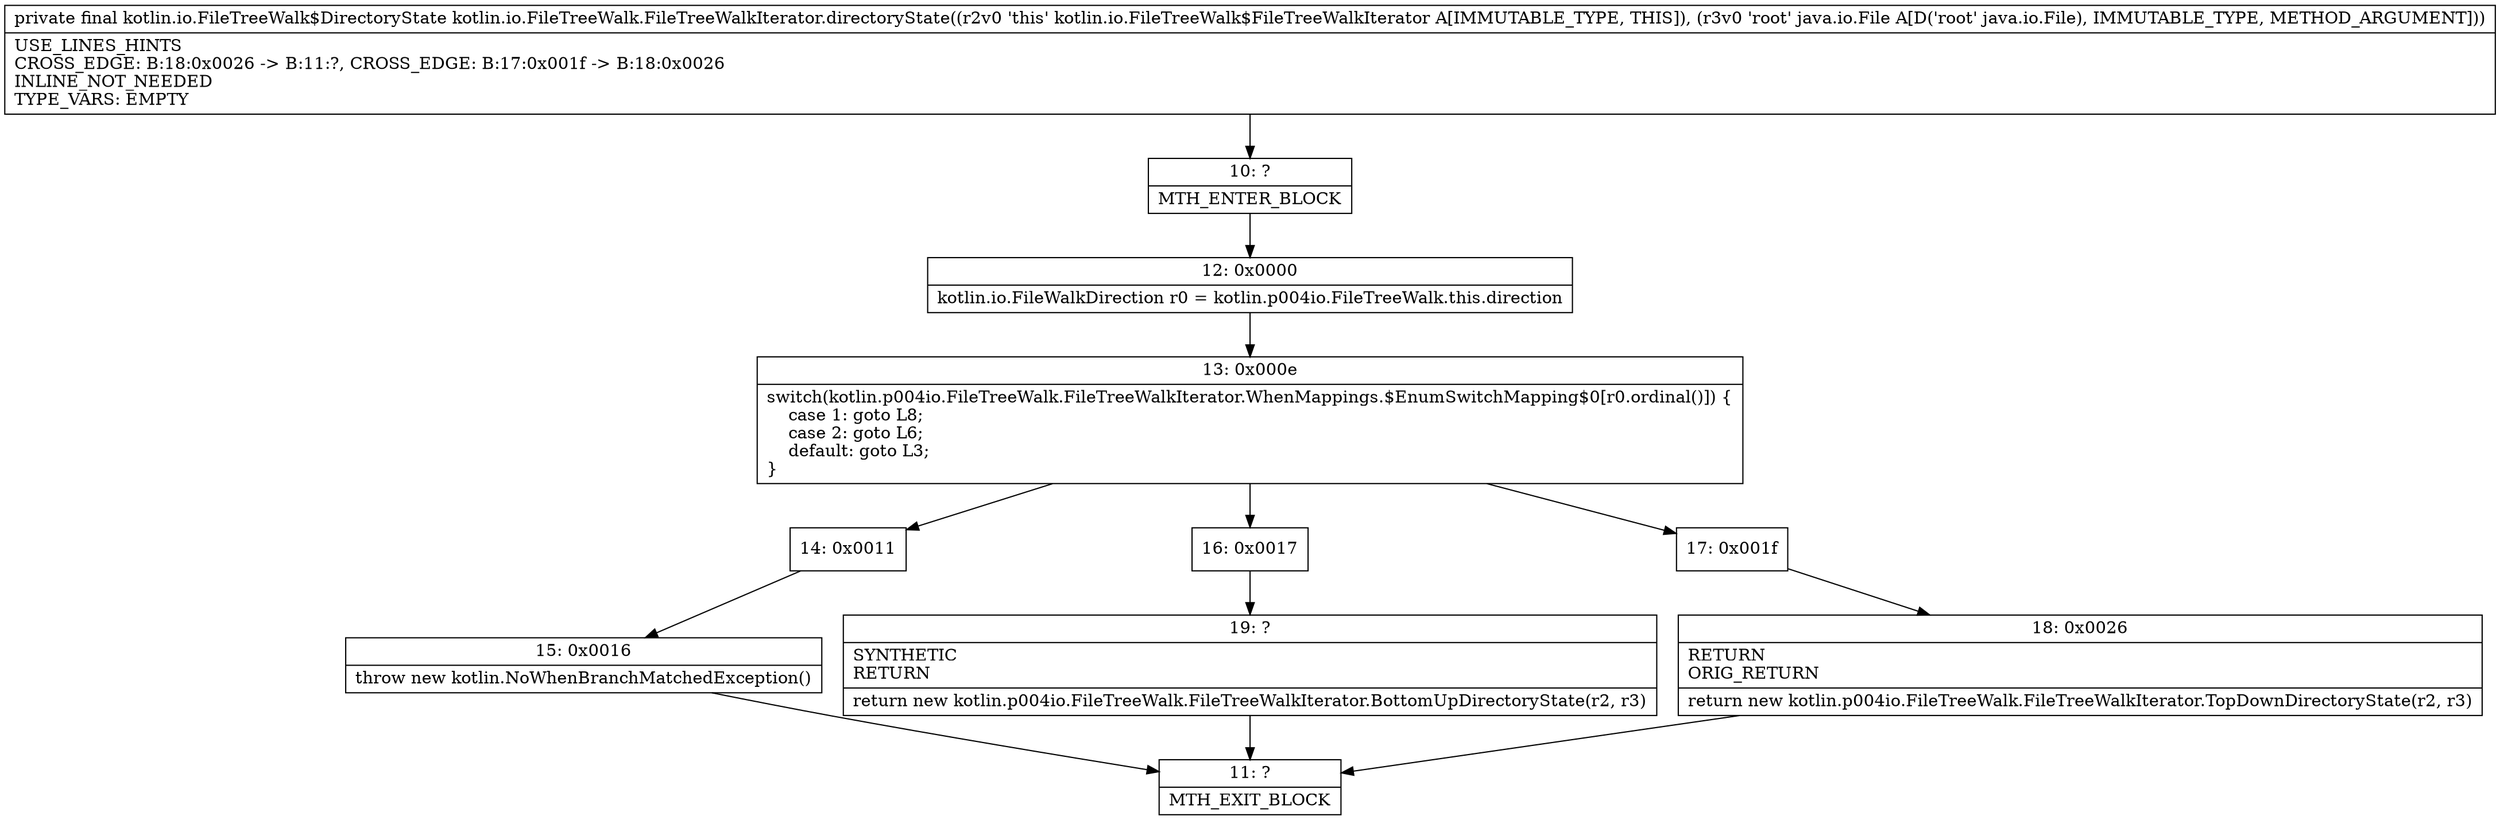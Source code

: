 digraph "CFG forkotlin.io.FileTreeWalk.FileTreeWalkIterator.directoryState(Ljava\/io\/File;)Lkotlin\/io\/FileTreeWalk$DirectoryState;" {
Node_10 [shape=record,label="{10\:\ ?|MTH_ENTER_BLOCK\l}"];
Node_12 [shape=record,label="{12\:\ 0x0000|kotlin.io.FileWalkDirection r0 = kotlin.p004io.FileTreeWalk.this.direction\l}"];
Node_13 [shape=record,label="{13\:\ 0x000e|switch(kotlin.p004io.FileTreeWalk.FileTreeWalkIterator.WhenMappings.$EnumSwitchMapping$0[r0.ordinal()]) \{\l    case 1: goto L8;\l    case 2: goto L6;\l    default: goto L3;\l\}\l}"];
Node_14 [shape=record,label="{14\:\ 0x0011}"];
Node_15 [shape=record,label="{15\:\ 0x0016|throw new kotlin.NoWhenBranchMatchedException()\l}"];
Node_11 [shape=record,label="{11\:\ ?|MTH_EXIT_BLOCK\l}"];
Node_16 [shape=record,label="{16\:\ 0x0017}"];
Node_19 [shape=record,label="{19\:\ ?|SYNTHETIC\lRETURN\l|return new kotlin.p004io.FileTreeWalk.FileTreeWalkIterator.BottomUpDirectoryState(r2, r3)\l}"];
Node_17 [shape=record,label="{17\:\ 0x001f}"];
Node_18 [shape=record,label="{18\:\ 0x0026|RETURN\lORIG_RETURN\l|return new kotlin.p004io.FileTreeWalk.FileTreeWalkIterator.TopDownDirectoryState(r2, r3)\l}"];
MethodNode[shape=record,label="{private final kotlin.io.FileTreeWalk$DirectoryState kotlin.io.FileTreeWalk.FileTreeWalkIterator.directoryState((r2v0 'this' kotlin.io.FileTreeWalk$FileTreeWalkIterator A[IMMUTABLE_TYPE, THIS]), (r3v0 'root' java.io.File A[D('root' java.io.File), IMMUTABLE_TYPE, METHOD_ARGUMENT]))  | USE_LINES_HINTS\lCROSS_EDGE: B:18:0x0026 \-\> B:11:?, CROSS_EDGE: B:17:0x001f \-\> B:18:0x0026\lINLINE_NOT_NEEDED\lTYPE_VARS: EMPTY\l}"];
MethodNode -> Node_10;Node_10 -> Node_12;
Node_12 -> Node_13;
Node_13 -> Node_14;
Node_13 -> Node_16;
Node_13 -> Node_17;
Node_14 -> Node_15;
Node_15 -> Node_11;
Node_16 -> Node_19;
Node_19 -> Node_11;
Node_17 -> Node_18;
Node_18 -> Node_11;
}

